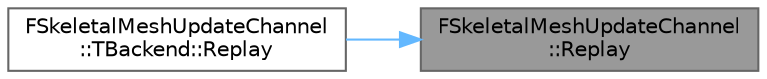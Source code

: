 digraph "FSkeletalMeshUpdateChannel::Replay"
{
 // INTERACTIVE_SVG=YES
 // LATEX_PDF_SIZE
  bgcolor="transparent";
  edge [fontname=Helvetica,fontsize=10,labelfontname=Helvetica,labelfontsize=10];
  node [fontname=Helvetica,fontsize=10,shape=box,height=0.2,width=0.4];
  rankdir="RL";
  Node1 [id="Node000001",label="FSkeletalMeshUpdateChannel\l::Replay",height=0.2,width=0.4,color="gray40", fillcolor="grey60", style="filled", fontcolor="black",tooltip=" "];
  Node1 -> Node2 [id="edge1_Node000001_Node000002",dir="back",color="steelblue1",style="solid",tooltip=" "];
  Node2 [id="Node000002",label="FSkeletalMeshUpdateChannel\l::TBackend::Replay",height=0.2,width=0.4,color="grey40", fillcolor="white", style="filled",URL="$d8/d20/classFSkeletalMeshUpdateChannel_1_1TBackend.html#acaa6216492a3e54e614f7f8fa42c2dbd",tooltip=" "];
}

